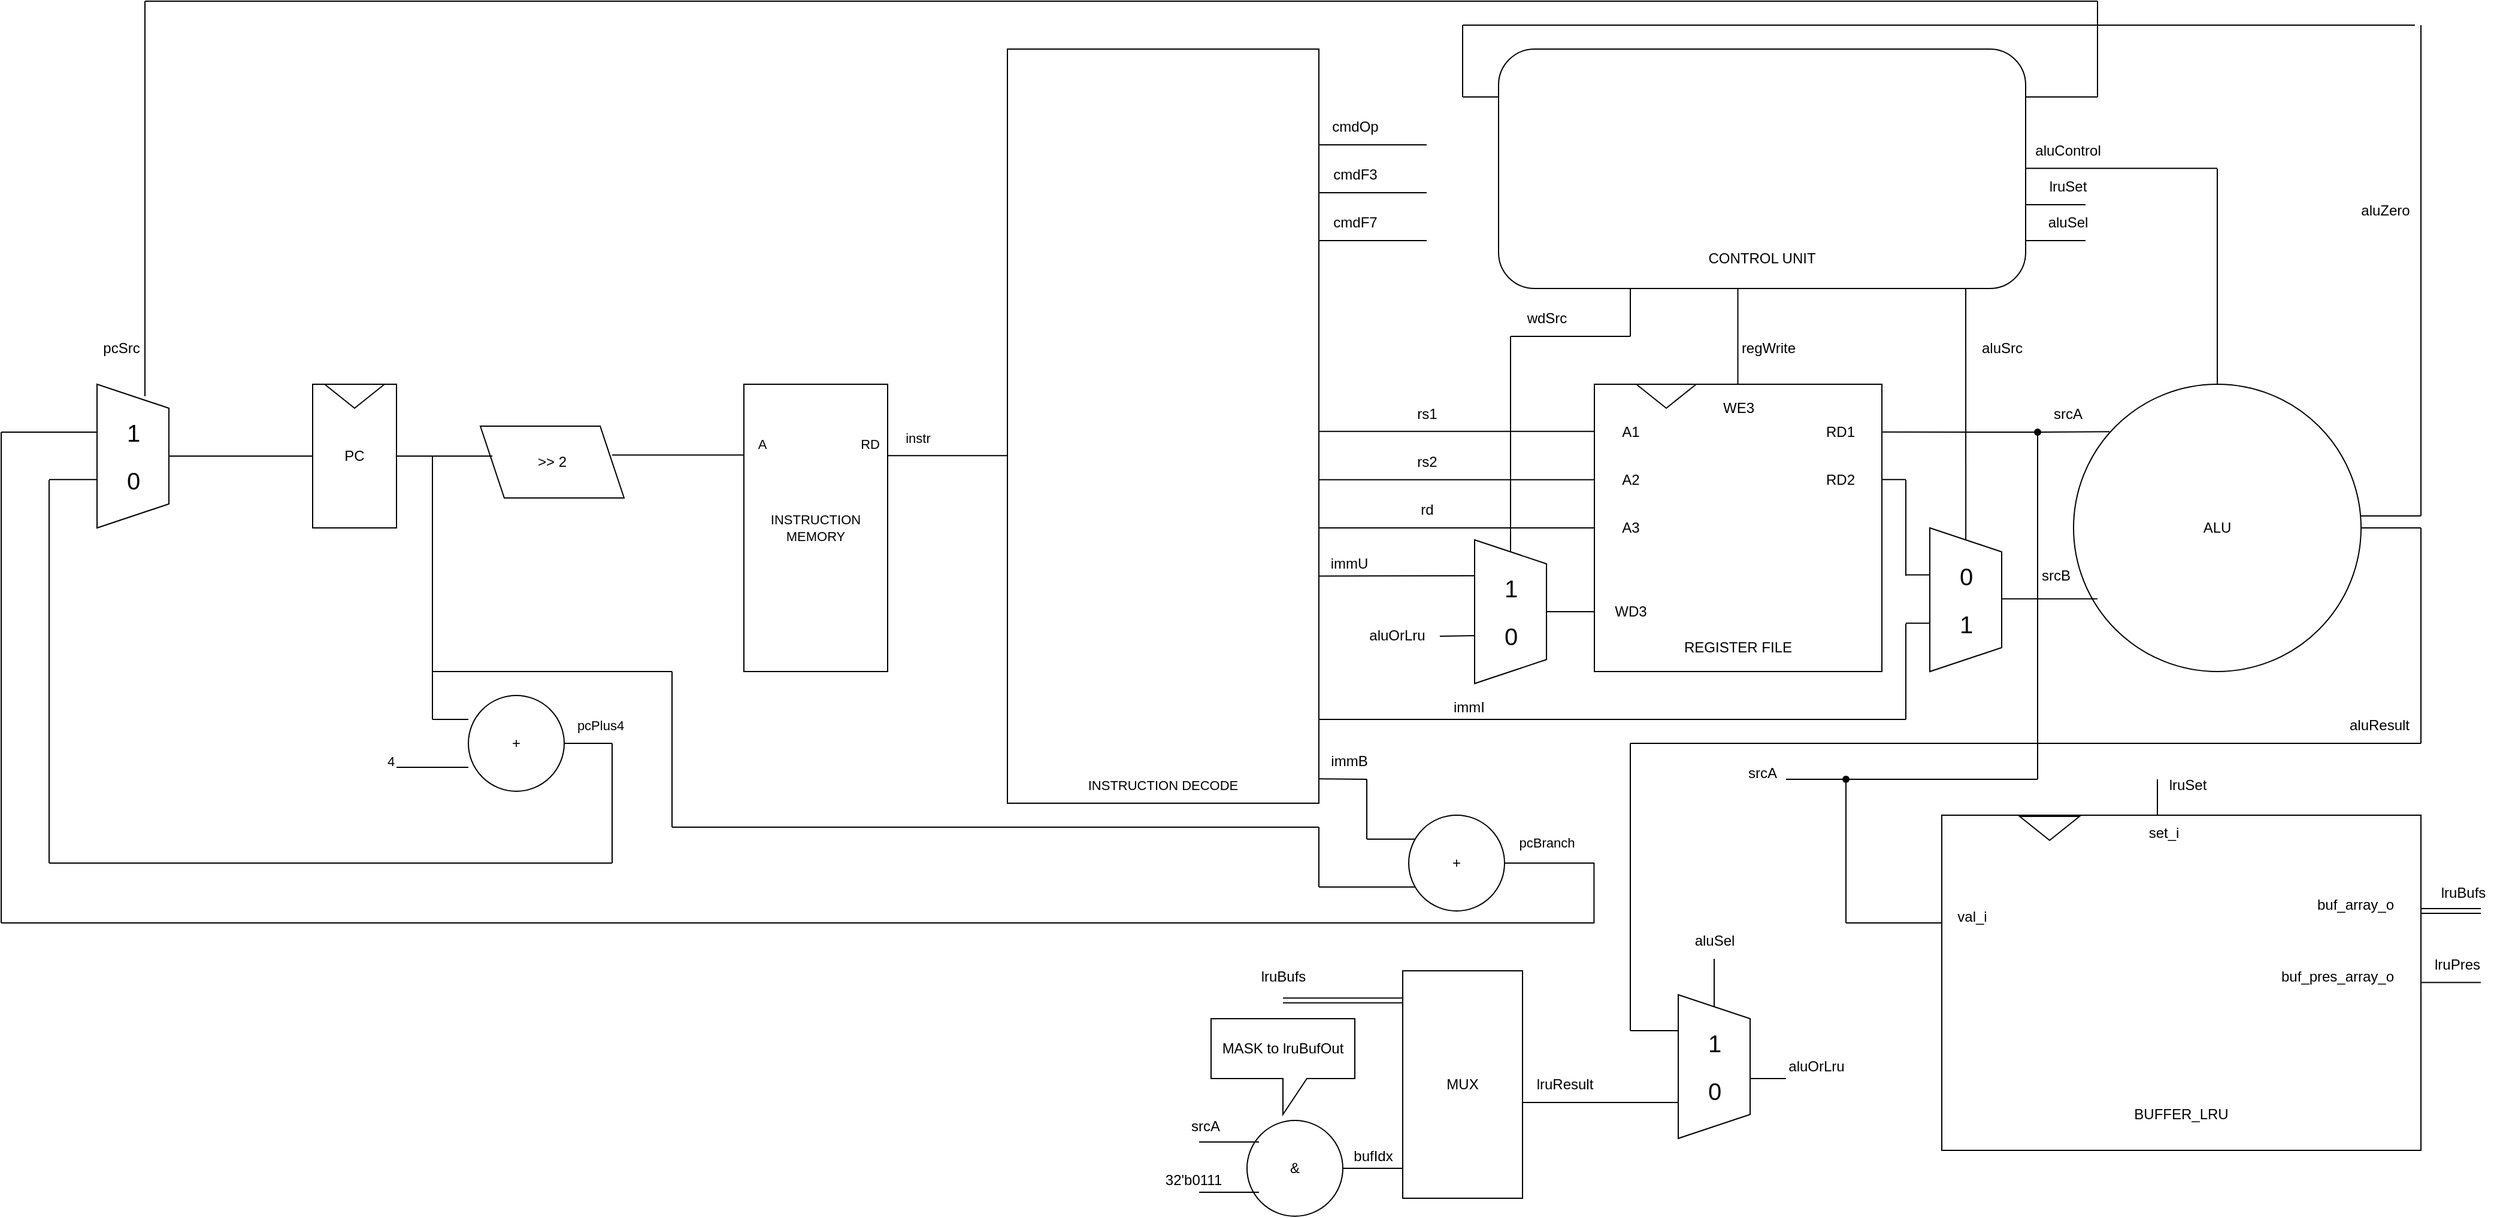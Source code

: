 <mxfile version="21.2.9" type="device">
  <diagram name="Page-1" id="wmM0MHeouTX-nWKgQQLS">
    <mxGraphModel dx="1341" dy="1852" grid="1" gridSize="10" guides="1" tooltips="1" connect="1" arrows="1" fold="1" page="1" pageScale="1" pageWidth="850" pageHeight="1100" math="0" shadow="0">
      <root>
        <mxCell id="0" />
        <mxCell id="1" parent="0" />
        <mxCell id="tAqHpgGF29QeRpSOcUTc-36" value="INSTRUCTION DECODE" style="rounded=0;whiteSpace=wrap;html=1;fontFamily=Helvetica;fontSize=11;fontColor=default;spacingBottom=-600;" parent="1" vertex="1">
          <mxGeometry x="880" y="-40" width="260" height="630" as="geometry" />
        </mxCell>
        <mxCell id="tAqHpgGF29QeRpSOcUTc-1" value="" style="shape=trapezoid;perimeter=trapezoidPerimeter;whiteSpace=wrap;html=1;fixedSize=1;rotation=90;" parent="1" vertex="1">
          <mxGeometry x="90" y="270" width="120" height="60" as="geometry" />
        </mxCell>
        <mxCell id="tAqHpgGF29QeRpSOcUTc-2" value="&lt;font style=&quot;font-size: 20px;&quot;&gt;0&lt;/font&gt;" style="text;html=1;align=center;verticalAlign=middle;resizable=0;points=[];autosize=1;strokeColor=none;fillColor=none;" parent="1" vertex="1">
          <mxGeometry x="135" y="300" width="30" height="40" as="geometry" />
        </mxCell>
        <mxCell id="tAqHpgGF29QeRpSOcUTc-3" value="&lt;font style=&quot;font-size: 20px;&quot;&gt;1&lt;/font&gt;" style="text;html=1;align=center;verticalAlign=middle;resizable=0;points=[];autosize=1;strokeColor=none;fillColor=none;" parent="1" vertex="1">
          <mxGeometry x="135" y="260" width="30" height="40" as="geometry" />
        </mxCell>
        <mxCell id="tAqHpgGF29QeRpSOcUTc-4" value="PC" style="rounded=0;whiteSpace=wrap;html=1;" parent="1" vertex="1">
          <mxGeometry x="300" y="240" width="70" height="120" as="geometry" />
        </mxCell>
        <mxCell id="tAqHpgGF29QeRpSOcUTc-5" value="" style="triangle;whiteSpace=wrap;html=1;rotation=90;" parent="1" vertex="1">
          <mxGeometry x="325" y="225" width="20" height="50" as="geometry" />
        </mxCell>
        <mxCell id="tAqHpgGF29QeRpSOcUTc-6" value="&amp;gt;&amp;gt; 2" style="shape=parallelogram;perimeter=parallelogramPerimeter;whiteSpace=wrap;html=1;fixedSize=1;direction=west;flipV=1;" parent="1" vertex="1">
          <mxGeometry x="440" y="275" width="120" height="60" as="geometry" />
        </mxCell>
        <mxCell id="tAqHpgGF29QeRpSOcUTc-8" value="+" style="ellipse;whiteSpace=wrap;html=1;aspect=fixed;" parent="1" vertex="1">
          <mxGeometry x="430" y="500" width="80" height="80" as="geometry" />
        </mxCell>
        <mxCell id="tAqHpgGF29QeRpSOcUTc-9" value="" style="endArrow=none;html=1;rounded=0;movable=1;resizable=1;rotatable=1;deletable=1;editable=1;locked=0;connectable=1;" parent="1" edge="1">
          <mxGeometry width="50" height="50" relative="1" as="geometry">
            <mxPoint x="180" y="300" as="sourcePoint" />
            <mxPoint x="300" y="300" as="targetPoint" />
          </mxGeometry>
        </mxCell>
        <mxCell id="tAqHpgGF29QeRpSOcUTc-10" value="" style="endArrow=none;html=1;rounded=0;movable=1;resizable=1;rotatable=1;deletable=1;editable=1;locked=0;connectable=1;" parent="1" edge="1">
          <mxGeometry width="50" height="50" relative="1" as="geometry">
            <mxPoint x="370" y="300" as="sourcePoint" />
            <mxPoint x="450" y="300" as="targetPoint" />
          </mxGeometry>
        </mxCell>
        <mxCell id="tAqHpgGF29QeRpSOcUTc-11" value="" style="endArrow=none;html=1;rounded=0;labelBackgroundColor=default;strokeColor=default;fontFamily=Helvetica;fontSize=11;fontColor=default;shape=connector;" parent="1" edge="1">
          <mxGeometry width="50" height="50" relative="1" as="geometry">
            <mxPoint x="370" y="560" as="sourcePoint" />
            <mxPoint x="430" y="560" as="targetPoint" />
          </mxGeometry>
        </mxCell>
        <mxCell id="tAqHpgGF29QeRpSOcUTc-12" value="4" style="text;html=1;align=center;verticalAlign=middle;resizable=0;points=[];autosize=1;strokeColor=none;fillColor=none;fontSize=11;fontFamily=Helvetica;fontColor=default;" parent="1" vertex="1">
          <mxGeometry x="350" y="540" width="30" height="30" as="geometry" />
        </mxCell>
        <mxCell id="tAqHpgGF29QeRpSOcUTc-13" value="" style="endArrow=none;html=1;rounded=0;labelBackgroundColor=default;strokeColor=default;fontFamily=Helvetica;fontSize=11;fontColor=default;shape=connector;" parent="1" edge="1">
          <mxGeometry width="50" height="50" relative="1" as="geometry">
            <mxPoint x="400" y="520" as="sourcePoint" />
            <mxPoint x="400" y="300" as="targetPoint" />
          </mxGeometry>
        </mxCell>
        <mxCell id="tAqHpgGF29QeRpSOcUTc-14" value="" style="endArrow=none;html=1;rounded=0;labelBackgroundColor=default;strokeColor=default;fontFamily=Helvetica;fontSize=11;fontColor=default;shape=connector;" parent="1" edge="1">
          <mxGeometry width="50" height="50" relative="1" as="geometry">
            <mxPoint x="400" y="520" as="sourcePoint" />
            <mxPoint x="430" y="520" as="targetPoint" />
          </mxGeometry>
        </mxCell>
        <mxCell id="tAqHpgGF29QeRpSOcUTc-15" value="" style="endArrow=none;html=1;rounded=0;labelBackgroundColor=default;strokeColor=default;fontFamily=Helvetica;fontSize=11;fontColor=default;shape=connector;" parent="1" edge="1">
          <mxGeometry width="50" height="50" relative="1" as="geometry">
            <mxPoint x="510" y="540" as="sourcePoint" />
            <mxPoint x="550" y="540" as="targetPoint" />
          </mxGeometry>
        </mxCell>
        <mxCell id="tAqHpgGF29QeRpSOcUTc-16" value="" style="endArrow=none;html=1;rounded=0;labelBackgroundColor=default;strokeColor=default;fontFamily=Helvetica;fontSize=11;fontColor=default;shape=connector;" parent="1" edge="1">
          <mxGeometry width="50" height="50" relative="1" as="geometry">
            <mxPoint x="80" y="319.66" as="sourcePoint" />
            <mxPoint x="120" y="319.66" as="targetPoint" />
          </mxGeometry>
        </mxCell>
        <mxCell id="tAqHpgGF29QeRpSOcUTc-17" value="" style="endArrow=none;html=1;rounded=0;labelBackgroundColor=default;strokeColor=default;fontFamily=Helvetica;fontSize=11;fontColor=default;shape=connector;" parent="1" edge="1">
          <mxGeometry width="50" height="50" relative="1" as="geometry">
            <mxPoint x="80" y="640" as="sourcePoint" />
            <mxPoint x="80" y="320" as="targetPoint" />
          </mxGeometry>
        </mxCell>
        <mxCell id="tAqHpgGF29QeRpSOcUTc-18" value="" style="endArrow=none;html=1;rounded=0;labelBackgroundColor=default;strokeColor=default;fontFamily=Helvetica;fontSize=11;fontColor=default;shape=connector;" parent="1" edge="1">
          <mxGeometry width="50" height="50" relative="1" as="geometry">
            <mxPoint x="550" y="640" as="sourcePoint" />
            <mxPoint x="550" y="540" as="targetPoint" />
          </mxGeometry>
        </mxCell>
        <mxCell id="tAqHpgGF29QeRpSOcUTc-19" value="" style="endArrow=none;html=1;rounded=0;labelBackgroundColor=default;strokeColor=default;fontFamily=Helvetica;fontSize=11;fontColor=default;shape=connector;" parent="1" edge="1">
          <mxGeometry width="50" height="50" relative="1" as="geometry">
            <mxPoint x="80" y="640" as="sourcePoint" />
            <mxPoint x="550" y="640" as="targetPoint" />
          </mxGeometry>
        </mxCell>
        <mxCell id="tAqHpgGF29QeRpSOcUTc-20" value="" style="endArrow=none;html=1;rounded=0;labelBackgroundColor=default;strokeColor=default;fontFamily=Helvetica;fontSize=11;fontColor=default;shape=connector;" parent="1" edge="1">
          <mxGeometry width="50" height="50" relative="1" as="geometry">
            <mxPoint x="400" y="480" as="sourcePoint" />
            <mxPoint x="600" y="480" as="targetPoint" />
          </mxGeometry>
        </mxCell>
        <mxCell id="tAqHpgGF29QeRpSOcUTc-21" value="" style="endArrow=none;html=1;rounded=0;labelBackgroundColor=default;strokeColor=default;fontFamily=Helvetica;fontSize=11;fontColor=default;shape=connector;" parent="1" edge="1">
          <mxGeometry width="50" height="50" relative="1" as="geometry">
            <mxPoint x="600" y="610" as="sourcePoint" />
            <mxPoint x="600" y="480" as="targetPoint" />
          </mxGeometry>
        </mxCell>
        <mxCell id="tAqHpgGF29QeRpSOcUTc-22" value="" style="endArrow=none;html=1;rounded=0;labelBackgroundColor=default;strokeColor=default;fontFamily=Helvetica;fontSize=11;fontColor=default;shape=connector;" parent="1" edge="1">
          <mxGeometry width="50" height="50" relative="1" as="geometry">
            <mxPoint x="600" y="610" as="sourcePoint" />
            <mxPoint x="1140" y="610" as="targetPoint" />
          </mxGeometry>
        </mxCell>
        <mxCell id="tAqHpgGF29QeRpSOcUTc-24" value="+" style="ellipse;whiteSpace=wrap;html=1;aspect=fixed;" parent="1" vertex="1">
          <mxGeometry x="1215" y="600" width="80" height="80" as="geometry" />
        </mxCell>
        <mxCell id="tAqHpgGF29QeRpSOcUTc-25" value="pcPlus4" style="text;html=1;align=center;verticalAlign=middle;resizable=0;points=[];autosize=1;strokeColor=none;fillColor=none;fontSize=11;fontFamily=Helvetica;fontColor=default;" parent="1" vertex="1">
          <mxGeometry x="510" y="510" width="60" height="30" as="geometry" />
        </mxCell>
        <mxCell id="tAqHpgGF29QeRpSOcUTc-26" value="" style="endArrow=none;html=1;rounded=0;labelBackgroundColor=default;strokeColor=default;fontFamily=Helvetica;fontSize=11;fontColor=default;shape=connector;" parent="1" edge="1">
          <mxGeometry width="50" height="50" relative="1" as="geometry">
            <mxPoint x="1295" y="640" as="sourcePoint" />
            <mxPoint x="1370" y="640" as="targetPoint" />
          </mxGeometry>
        </mxCell>
        <mxCell id="tAqHpgGF29QeRpSOcUTc-27" value="" style="endArrow=none;html=1;rounded=0;labelBackgroundColor=default;strokeColor=default;fontFamily=Helvetica;fontSize=11;fontColor=default;shape=connector;" parent="1" edge="1">
          <mxGeometry width="50" height="50" relative="1" as="geometry">
            <mxPoint x="40" y="690" as="sourcePoint" />
            <mxPoint x="1370" y="690" as="targetPoint" />
          </mxGeometry>
        </mxCell>
        <mxCell id="tAqHpgGF29QeRpSOcUTc-28" value="" style="endArrow=none;html=1;rounded=0;labelBackgroundColor=default;strokeColor=default;fontFamily=Helvetica;fontSize=11;fontColor=default;shape=connector;" parent="1" edge="1">
          <mxGeometry width="50" height="50" relative="1" as="geometry">
            <mxPoint x="1369.69" y="690" as="sourcePoint" />
            <mxPoint x="1369.69" y="640" as="targetPoint" />
            <Array as="points">
              <mxPoint x="1369.69" y="670" />
            </Array>
          </mxGeometry>
        </mxCell>
        <mxCell id="tAqHpgGF29QeRpSOcUTc-29" value="" style="endArrow=none;html=1;rounded=0;labelBackgroundColor=default;strokeColor=default;fontFamily=Helvetica;fontSize=11;fontColor=default;shape=connector;" parent="1" edge="1">
          <mxGeometry width="50" height="50" relative="1" as="geometry">
            <mxPoint x="40" y="690" as="sourcePoint" />
            <mxPoint x="40" y="280" as="targetPoint" />
          </mxGeometry>
        </mxCell>
        <mxCell id="tAqHpgGF29QeRpSOcUTc-30" value="" style="endArrow=none;html=1;rounded=0;labelBackgroundColor=default;strokeColor=default;fontFamily=Helvetica;fontSize=11;fontColor=default;shape=connector;" parent="1" edge="1">
          <mxGeometry width="50" height="50" relative="1" as="geometry">
            <mxPoint x="40" y="280" as="sourcePoint" />
            <mxPoint x="120" y="280" as="targetPoint" />
          </mxGeometry>
        </mxCell>
        <mxCell id="tAqHpgGF29QeRpSOcUTc-31" value="pcBranch" style="text;html=1;align=center;verticalAlign=middle;resizable=0;points=[];autosize=1;strokeColor=none;fillColor=none;fontSize=11;fontFamily=Helvetica;fontColor=default;" parent="1" vertex="1">
          <mxGeometry x="1295" y="608" width="70" height="30" as="geometry" />
        </mxCell>
        <mxCell id="tAqHpgGF29QeRpSOcUTc-32" value="INSTRUCTION MEMORY" style="rounded=0;whiteSpace=wrap;html=1;fontFamily=Helvetica;fontSize=11;fontColor=default;" parent="1" vertex="1">
          <mxGeometry x="660" y="240" width="120" height="240" as="geometry" />
        </mxCell>
        <mxCell id="tAqHpgGF29QeRpSOcUTc-33" value="A" style="text;html=1;align=center;verticalAlign=middle;resizable=0;points=[];autosize=1;strokeColor=none;fillColor=none;fontSize=11;fontFamily=Helvetica;fontColor=default;" parent="1" vertex="1">
          <mxGeometry x="660" y="275" width="30" height="30" as="geometry" />
        </mxCell>
        <mxCell id="tAqHpgGF29QeRpSOcUTc-34" value="RD" style="text;html=1;align=center;verticalAlign=middle;resizable=0;points=[];autosize=1;strokeColor=none;fillColor=none;fontSize=11;fontFamily=Helvetica;fontColor=default;" parent="1" vertex="1">
          <mxGeometry x="745" y="275" width="40" height="30" as="geometry" />
        </mxCell>
        <mxCell id="tAqHpgGF29QeRpSOcUTc-35" value="" style="endArrow=none;html=1;rounded=0;labelBackgroundColor=default;strokeColor=default;fontFamily=Helvetica;fontSize=11;fontColor=default;shape=connector;" parent="1" edge="1">
          <mxGeometry width="50" height="50" relative="1" as="geometry">
            <mxPoint x="550" y="299.17" as="sourcePoint" />
            <mxPoint x="660" y="299.17" as="targetPoint" />
          </mxGeometry>
        </mxCell>
        <mxCell id="tAqHpgGF29QeRpSOcUTc-38" value="" style="endArrow=none;html=1;rounded=0;labelBackgroundColor=default;strokeColor=default;fontFamily=Helvetica;fontSize=11;fontColor=default;shape=connector;" parent="1" edge="1">
          <mxGeometry width="50" height="50" relative="1" as="geometry">
            <mxPoint x="780" y="299.68" as="sourcePoint" />
            <mxPoint x="880" y="299.68" as="targetPoint" />
          </mxGeometry>
        </mxCell>
        <mxCell id="tAqHpgGF29QeRpSOcUTc-39" value="instr" style="text;html=1;align=center;verticalAlign=middle;resizable=0;points=[];autosize=1;strokeColor=none;fillColor=none;fontSize=11;fontFamily=Helvetica;fontColor=default;" parent="1" vertex="1">
          <mxGeometry x="785" y="270" width="40" height="30" as="geometry" />
        </mxCell>
        <mxCell id="tAqHpgGF29QeRpSOcUTc-42" value="" style="endArrow=none;html=1;rounded=0;labelBackgroundColor=default;strokeColor=default;fontFamily=Helvetica;fontSize=11;fontColor=default;shape=connector;" parent="1" edge="1">
          <mxGeometry width="50" height="50" relative="1" as="geometry">
            <mxPoint x="1140" y="569.58" as="sourcePoint" />
            <mxPoint x="1180" y="570" as="targetPoint" />
          </mxGeometry>
        </mxCell>
        <mxCell id="SXYv1v4Vk7ZWwAZWmI2W-1" value="immB" style="text;html=1;align=center;verticalAlign=middle;resizable=0;points=[];autosize=1;strokeColor=none;fillColor=none;" vertex="1" parent="1">
          <mxGeometry x="1140" y="540" width="50" height="30" as="geometry" />
        </mxCell>
        <mxCell id="SXYv1v4Vk7ZWwAZWmI2W-2" value="" style="endArrow=none;html=1;rounded=0;" edge="1" parent="1" target="tAqHpgGF29QeRpSOcUTc-36">
          <mxGeometry width="50" height="50" relative="1" as="geometry">
            <mxPoint x="880" y="300" as="sourcePoint" />
            <mxPoint x="930" y="250" as="targetPoint" />
          </mxGeometry>
        </mxCell>
        <mxCell id="SXYv1v4Vk7ZWwAZWmI2W-4" value="REGISTER FILE" style="whiteSpace=wrap;html=1;aspect=fixed;spacingBottom=-200;" vertex="1" parent="1">
          <mxGeometry x="1370" y="240" width="240" height="240" as="geometry" />
        </mxCell>
        <mxCell id="SXYv1v4Vk7ZWwAZWmI2W-5" value="" style="shape=trapezoid;perimeter=trapezoidPerimeter;whiteSpace=wrap;html=1;fixedSize=1;rotation=90;" vertex="1" parent="1">
          <mxGeometry x="1240" y="400" width="120" height="60" as="geometry" />
        </mxCell>
        <mxCell id="SXYv1v4Vk7ZWwAZWmI2W-6" value="&lt;font style=&quot;font-size: 20px;&quot;&gt;0&lt;/font&gt;" style="text;html=1;align=center;verticalAlign=middle;resizable=0;points=[];autosize=1;strokeColor=none;fillColor=none;" vertex="1" parent="1">
          <mxGeometry x="1285" y="430" width="30" height="40" as="geometry" />
        </mxCell>
        <mxCell id="SXYv1v4Vk7ZWwAZWmI2W-7" value="&lt;font style=&quot;font-size: 20px;&quot;&gt;1&lt;/font&gt;" style="text;html=1;align=center;verticalAlign=middle;resizable=0;points=[];autosize=1;strokeColor=none;fillColor=none;" vertex="1" parent="1">
          <mxGeometry x="1285" y="390" width="30" height="40" as="geometry" />
        </mxCell>
        <mxCell id="SXYv1v4Vk7ZWwAZWmI2W-8" value="WD3" style="text;html=1;align=center;verticalAlign=middle;resizable=0;points=[];autosize=1;strokeColor=none;fillColor=none;" vertex="1" parent="1">
          <mxGeometry x="1375" y="415" width="50" height="30" as="geometry" />
        </mxCell>
        <mxCell id="SXYv1v4Vk7ZWwAZWmI2W-9" value="A1" style="text;html=1;align=center;verticalAlign=middle;resizable=0;points=[];autosize=1;strokeColor=none;fillColor=none;" vertex="1" parent="1">
          <mxGeometry x="1380" y="265" width="40" height="30" as="geometry" />
        </mxCell>
        <mxCell id="SXYv1v4Vk7ZWwAZWmI2W-10" value="A2" style="text;html=1;align=center;verticalAlign=middle;resizable=0;points=[];autosize=1;strokeColor=none;fillColor=none;" vertex="1" parent="1">
          <mxGeometry x="1380" y="305" width="40" height="30" as="geometry" />
        </mxCell>
        <mxCell id="SXYv1v4Vk7ZWwAZWmI2W-11" value="A3" style="text;html=1;align=center;verticalAlign=middle;resizable=0;points=[];autosize=1;strokeColor=none;fillColor=none;" vertex="1" parent="1">
          <mxGeometry x="1380" y="345" width="40" height="30" as="geometry" />
        </mxCell>
        <mxCell id="SXYv1v4Vk7ZWwAZWmI2W-12" value="" style="triangle;whiteSpace=wrap;html=1;rotation=90;" vertex="1" parent="1">
          <mxGeometry x="1420" y="225" width="20" height="50" as="geometry" />
        </mxCell>
        <mxCell id="SXYv1v4Vk7ZWwAZWmI2W-13" value="RD1" style="text;html=1;align=center;verticalAlign=middle;resizable=0;points=[];autosize=1;strokeColor=none;fillColor=none;" vertex="1" parent="1">
          <mxGeometry x="1550" y="265" width="50" height="30" as="geometry" />
        </mxCell>
        <mxCell id="SXYv1v4Vk7ZWwAZWmI2W-14" value="RD2" style="text;html=1;align=center;verticalAlign=middle;resizable=0;points=[];autosize=1;strokeColor=none;fillColor=none;" vertex="1" parent="1">
          <mxGeometry x="1550" y="305" width="50" height="30" as="geometry" />
        </mxCell>
        <mxCell id="SXYv1v4Vk7ZWwAZWmI2W-15" value="WE3" style="text;html=1;align=center;verticalAlign=middle;resizable=0;points=[];autosize=1;strokeColor=none;fillColor=none;" vertex="1" parent="1">
          <mxGeometry x="1465" y="245" width="50" height="30" as="geometry" />
        </mxCell>
        <mxCell id="SXYv1v4Vk7ZWwAZWmI2W-16" value="" style="endArrow=none;html=1;rounded=0;" edge="1" parent="1">
          <mxGeometry width="50" height="50" relative="1" as="geometry">
            <mxPoint x="1330" y="430" as="sourcePoint" />
            <mxPoint x="1370" y="430" as="targetPoint" />
          </mxGeometry>
        </mxCell>
        <mxCell id="SXYv1v4Vk7ZWwAZWmI2W-17" value="ALU" style="ellipse;whiteSpace=wrap;html=1;aspect=fixed;" vertex="1" parent="1">
          <mxGeometry x="1770" y="240" width="240" height="240" as="geometry" />
        </mxCell>
        <mxCell id="SXYv1v4Vk7ZWwAZWmI2W-18" value="" style="shape=trapezoid;perimeter=trapezoidPerimeter;whiteSpace=wrap;html=1;fixedSize=1;rotation=90;" vertex="1" parent="1">
          <mxGeometry x="1620" y="390" width="120" height="60" as="geometry" />
        </mxCell>
        <mxCell id="SXYv1v4Vk7ZWwAZWmI2W-19" value="&lt;font style=&quot;font-size: 20px;&quot;&gt;1&lt;/font&gt;" style="text;html=1;align=center;verticalAlign=middle;resizable=0;points=[];autosize=1;strokeColor=none;fillColor=none;" vertex="1" parent="1">
          <mxGeometry x="1665" y="420" width="30" height="40" as="geometry" />
        </mxCell>
        <mxCell id="SXYv1v4Vk7ZWwAZWmI2W-20" value="&lt;font style=&quot;font-size: 20px;&quot;&gt;0&lt;/font&gt;" style="text;html=1;align=center;verticalAlign=middle;resizable=0;points=[];autosize=1;strokeColor=none;fillColor=none;" vertex="1" parent="1">
          <mxGeometry x="1665" y="380" width="30" height="40" as="geometry" />
        </mxCell>
        <mxCell id="SXYv1v4Vk7ZWwAZWmI2W-21" value="CONTROL UNIT" style="rounded=1;whiteSpace=wrap;html=1;spacingBottom=-150;" vertex="1" parent="1">
          <mxGeometry x="1290" y="-40" width="440" height="200" as="geometry" />
        </mxCell>
        <mxCell id="SXYv1v4Vk7ZWwAZWmI2W-22" value="" style="endArrow=none;html=1;rounded=0;" edge="1" parent="1">
          <mxGeometry width="50" height="50" relative="1" as="geometry">
            <mxPoint x="1730" as="sourcePoint" />
            <mxPoint x="1790" as="targetPoint" />
          </mxGeometry>
        </mxCell>
        <mxCell id="SXYv1v4Vk7ZWwAZWmI2W-23" value="" style="endArrow=none;html=1;rounded=0;" edge="1" parent="1">
          <mxGeometry width="50" height="50" relative="1" as="geometry">
            <mxPoint x="1790" as="sourcePoint" />
            <mxPoint x="1790" y="-80" as="targetPoint" />
          </mxGeometry>
        </mxCell>
        <mxCell id="SXYv1v4Vk7ZWwAZWmI2W-24" value="" style="endArrow=none;html=1;rounded=0;" edge="1" parent="1">
          <mxGeometry width="50" height="50" relative="1" as="geometry">
            <mxPoint x="160" y="-80" as="sourcePoint" />
            <mxPoint x="1790" y="-80" as="targetPoint" />
          </mxGeometry>
        </mxCell>
        <mxCell id="SXYv1v4Vk7ZWwAZWmI2W-25" value="" style="endArrow=none;html=1;rounded=0;" edge="1" parent="1">
          <mxGeometry width="50" height="50" relative="1" as="geometry">
            <mxPoint x="160" y="250" as="sourcePoint" />
            <mxPoint x="160" y="-80" as="targetPoint" />
          </mxGeometry>
        </mxCell>
        <mxCell id="SXYv1v4Vk7ZWwAZWmI2W-26" value="pcSrc" style="text;html=1;align=center;verticalAlign=middle;resizable=0;points=[];autosize=1;strokeColor=none;fillColor=none;" vertex="1" parent="1">
          <mxGeometry x="115" y="195" width="50" height="30" as="geometry" />
        </mxCell>
        <mxCell id="SXYv1v4Vk7ZWwAZWmI2W-27" value="" style="endArrow=none;html=1;rounded=0;" edge="1" parent="1">
          <mxGeometry width="50" height="50" relative="1" as="geometry">
            <mxPoint x="1630" y="399.29" as="sourcePoint" />
            <mxPoint x="1650" y="399.29" as="targetPoint" />
          </mxGeometry>
        </mxCell>
        <mxCell id="SXYv1v4Vk7ZWwAZWmI2W-28" value="" style="endArrow=none;html=1;rounded=0;" edge="1" parent="1">
          <mxGeometry width="50" height="50" relative="1" as="geometry">
            <mxPoint x="1630" y="400" as="sourcePoint" />
            <mxPoint x="1630" y="320" as="targetPoint" />
          </mxGeometry>
        </mxCell>
        <mxCell id="SXYv1v4Vk7ZWwAZWmI2W-29" value="" style="endArrow=none;html=1;rounded=0;" edge="1" parent="1">
          <mxGeometry width="50" height="50" relative="1" as="geometry">
            <mxPoint x="1610" y="319.63" as="sourcePoint" />
            <mxPoint x="1630" y="319.63" as="targetPoint" />
          </mxGeometry>
        </mxCell>
        <mxCell id="SXYv1v4Vk7ZWwAZWmI2W-30" value="" style="endArrow=none;html=1;rounded=0;" edge="1" parent="1" source="SXYv1v4Vk7ZWwAZWmI2W-112">
          <mxGeometry width="50" height="50" relative="1" as="geometry">
            <mxPoint x="1610" y="279.89" as="sourcePoint" />
            <mxPoint x="1800" y="279.63" as="targetPoint" />
          </mxGeometry>
        </mxCell>
        <mxCell id="SXYv1v4Vk7ZWwAZWmI2W-31" value="" style="endArrow=none;html=1;rounded=0;" edge="1" parent="1">
          <mxGeometry width="50" height="50" relative="1" as="geometry">
            <mxPoint x="1710" y="419.29" as="sourcePoint" />
            <mxPoint x="1790" y="419.29" as="targetPoint" />
          </mxGeometry>
        </mxCell>
        <mxCell id="SXYv1v4Vk7ZWwAZWmI2W-32" value="" style="endArrow=none;html=1;rounded=0;" edge="1" parent="1">
          <mxGeometry width="50" height="50" relative="1" as="geometry">
            <mxPoint x="1630" y="439.64" as="sourcePoint" />
            <mxPoint x="1650" y="439.64" as="targetPoint" />
          </mxGeometry>
        </mxCell>
        <mxCell id="SXYv1v4Vk7ZWwAZWmI2W-33" value="" style="endArrow=none;html=1;rounded=0;" edge="1" parent="1">
          <mxGeometry width="50" height="50" relative="1" as="geometry">
            <mxPoint x="1630" y="520" as="sourcePoint" />
            <mxPoint x="1630" y="440" as="targetPoint" />
          </mxGeometry>
        </mxCell>
        <mxCell id="SXYv1v4Vk7ZWwAZWmI2W-34" value="" style="endArrow=none;html=1;rounded=0;" edge="1" parent="1">
          <mxGeometry width="50" height="50" relative="1" as="geometry">
            <mxPoint x="1140" y="520" as="sourcePoint" />
            <mxPoint x="1630" y="520" as="targetPoint" />
          </mxGeometry>
        </mxCell>
        <mxCell id="SXYv1v4Vk7ZWwAZWmI2W-35" value="immI" style="text;html=1;align=center;verticalAlign=middle;resizable=0;points=[];autosize=1;strokeColor=none;fillColor=none;" vertex="1" parent="1">
          <mxGeometry x="1240" y="495" width="50" height="30" as="geometry" />
        </mxCell>
        <mxCell id="SXYv1v4Vk7ZWwAZWmI2W-36" value="" style="endArrow=none;html=1;rounded=0;" edge="1" parent="1">
          <mxGeometry width="50" height="50" relative="1" as="geometry">
            <mxPoint x="2010" y="360" as="sourcePoint" />
            <mxPoint x="2060" y="360" as="targetPoint" />
          </mxGeometry>
        </mxCell>
        <mxCell id="SXYv1v4Vk7ZWwAZWmI2W-37" value="" style="endArrow=none;html=1;rounded=0;" edge="1" parent="1">
          <mxGeometry width="50" height="50" relative="1" as="geometry">
            <mxPoint x="2060" y="540" as="sourcePoint" />
            <mxPoint x="2060" y="360" as="targetPoint" />
          </mxGeometry>
        </mxCell>
        <mxCell id="SXYv1v4Vk7ZWwAZWmI2W-38" value="" style="endArrow=none;html=1;rounded=0;" edge="1" parent="1">
          <mxGeometry width="50" height="50" relative="1" as="geometry">
            <mxPoint x="1400" y="540" as="sourcePoint" />
            <mxPoint x="2060" y="540" as="targetPoint" />
          </mxGeometry>
        </mxCell>
        <mxCell id="SXYv1v4Vk7ZWwAZWmI2W-40" value="" style="endArrow=none;html=1;rounded=0;exitX=0.462;exitY=-0.016;exitDx=0;exitDy=0;exitPerimeter=0;" edge="1" parent="1">
          <mxGeometry width="50" height="50" relative="1" as="geometry">
            <mxPoint x="1240.96" y="450.44" as="sourcePoint" />
            <mxPoint x="1270" y="450" as="targetPoint" />
          </mxGeometry>
        </mxCell>
        <mxCell id="SXYv1v4Vk7ZWwAZWmI2W-41" value="&lt;div&gt;aluResult&lt;/div&gt;" style="text;html=1;align=center;verticalAlign=middle;resizable=0;points=[];autosize=1;strokeColor=none;fillColor=none;" vertex="1" parent="1">
          <mxGeometry x="1990" y="510" width="70" height="30" as="geometry" />
        </mxCell>
        <mxCell id="SXYv1v4Vk7ZWwAZWmI2W-42" value="" style="endArrow=none;html=1;rounded=0;" edge="1" parent="1">
          <mxGeometry width="50" height="50" relative="1" as="geometry">
            <mxPoint x="1140" y="400.26" as="sourcePoint" />
            <mxPoint x="1270" y="400" as="targetPoint" />
          </mxGeometry>
        </mxCell>
        <mxCell id="SXYv1v4Vk7ZWwAZWmI2W-43" value="immU" style="text;html=1;align=center;verticalAlign=middle;resizable=0;points=[];autosize=1;strokeColor=none;fillColor=none;" vertex="1" parent="1">
          <mxGeometry x="1140" y="375" width="50" height="30" as="geometry" />
        </mxCell>
        <mxCell id="SXYv1v4Vk7ZWwAZWmI2W-45" value="" style="endArrow=none;html=1;rounded=0;" edge="1" parent="1">
          <mxGeometry width="50" height="50" relative="1" as="geometry">
            <mxPoint x="1489.75" y="240" as="sourcePoint" />
            <mxPoint x="1489.75" y="160" as="targetPoint" />
          </mxGeometry>
        </mxCell>
        <mxCell id="SXYv1v4Vk7ZWwAZWmI2W-46" value="regWrite" style="text;html=1;align=center;verticalAlign=middle;resizable=0;points=[];autosize=1;strokeColor=none;fillColor=none;" vertex="1" parent="1">
          <mxGeometry x="1480" y="195" width="70" height="30" as="geometry" />
        </mxCell>
        <mxCell id="SXYv1v4Vk7ZWwAZWmI2W-47" value="" style="endArrow=none;html=1;rounded=0;" edge="1" parent="1">
          <mxGeometry width="50" height="50" relative="1" as="geometry">
            <mxPoint x="1680.07" y="370" as="sourcePoint" />
            <mxPoint x="1680" y="160" as="targetPoint" />
          </mxGeometry>
        </mxCell>
        <mxCell id="SXYv1v4Vk7ZWwAZWmI2W-48" value="aluSrc" style="text;html=1;align=center;verticalAlign=middle;resizable=0;points=[];autosize=1;strokeColor=none;fillColor=none;" vertex="1" parent="1">
          <mxGeometry x="1680" y="195" width="60" height="30" as="geometry" />
        </mxCell>
        <mxCell id="SXYv1v4Vk7ZWwAZWmI2W-49" value="srcA" style="text;html=1;align=center;verticalAlign=middle;resizable=0;points=[];autosize=1;strokeColor=none;fillColor=none;" vertex="1" parent="1">
          <mxGeometry x="1740" y="250" width="50" height="30" as="geometry" />
        </mxCell>
        <mxCell id="SXYv1v4Vk7ZWwAZWmI2W-50" value="srcB" style="text;html=1;align=center;verticalAlign=middle;resizable=0;points=[];autosize=1;strokeColor=none;fillColor=none;" vertex="1" parent="1">
          <mxGeometry x="1730" y="385" width="50" height="30" as="geometry" />
        </mxCell>
        <mxCell id="SXYv1v4Vk7ZWwAZWmI2W-52" value="" style="endArrow=none;html=1;rounded=0;" edge="1" parent="1">
          <mxGeometry width="50" height="50" relative="1" as="geometry">
            <mxPoint x="2010" y="350" as="sourcePoint" />
            <mxPoint x="2060" y="350" as="targetPoint" />
          </mxGeometry>
        </mxCell>
        <mxCell id="SXYv1v4Vk7ZWwAZWmI2W-53" value="" style="endArrow=none;html=1;rounded=0;" edge="1" parent="1">
          <mxGeometry width="50" height="50" relative="1" as="geometry">
            <mxPoint x="2060" y="350" as="sourcePoint" />
            <mxPoint x="2060" y="-60" as="targetPoint" />
          </mxGeometry>
        </mxCell>
        <mxCell id="SXYv1v4Vk7ZWwAZWmI2W-54" value="" style="endArrow=none;html=1;rounded=0;" edge="1" parent="1">
          <mxGeometry width="50" height="50" relative="1" as="geometry">
            <mxPoint x="1260" y="-60" as="sourcePoint" />
            <mxPoint x="2055" y="-60" as="targetPoint" />
          </mxGeometry>
        </mxCell>
        <mxCell id="SXYv1v4Vk7ZWwAZWmI2W-55" value="aluZero" style="text;html=1;align=center;verticalAlign=middle;resizable=0;points=[];autosize=1;strokeColor=none;fillColor=none;" vertex="1" parent="1">
          <mxGeometry x="2000" y="80" width="60" height="30" as="geometry" />
        </mxCell>
        <mxCell id="SXYv1v4Vk7ZWwAZWmI2W-56" value="" style="endArrow=none;html=1;rounded=0;" edge="1" parent="1">
          <mxGeometry width="50" height="50" relative="1" as="geometry">
            <mxPoint x="1260" as="sourcePoint" />
            <mxPoint x="1290" as="targetPoint" />
          </mxGeometry>
        </mxCell>
        <mxCell id="SXYv1v4Vk7ZWwAZWmI2W-57" value="" style="endArrow=none;html=1;rounded=0;" edge="1" parent="1">
          <mxGeometry width="50" height="50" relative="1" as="geometry">
            <mxPoint x="1260" as="sourcePoint" />
            <mxPoint x="1260" y="-60" as="targetPoint" />
          </mxGeometry>
        </mxCell>
        <mxCell id="SXYv1v4Vk7ZWwAZWmI2W-59" value="" style="endArrow=none;html=1;rounded=0;" edge="1" parent="1">
          <mxGeometry width="50" height="50" relative="1" as="geometry">
            <mxPoint x="1140" y="279.39" as="sourcePoint" />
            <mxPoint x="1370" y="279.39" as="targetPoint" />
          </mxGeometry>
        </mxCell>
        <mxCell id="SXYv1v4Vk7ZWwAZWmI2W-60" value="" style="endArrow=none;html=1;rounded=0;" edge="1" parent="1">
          <mxGeometry width="50" height="50" relative="1" as="geometry">
            <mxPoint x="1140" y="319.7" as="sourcePoint" />
            <mxPoint x="1370" y="319.7" as="targetPoint" />
          </mxGeometry>
        </mxCell>
        <mxCell id="SXYv1v4Vk7ZWwAZWmI2W-61" value="" style="endArrow=none;html=1;rounded=0;" edge="1" parent="1">
          <mxGeometry width="50" height="50" relative="1" as="geometry">
            <mxPoint x="1140" y="360" as="sourcePoint" />
            <mxPoint x="1370" y="360" as="targetPoint" />
          </mxGeometry>
        </mxCell>
        <mxCell id="SXYv1v4Vk7ZWwAZWmI2W-62" value="rs1" style="text;html=1;align=center;verticalAlign=middle;resizable=0;points=[];autosize=1;strokeColor=none;fillColor=none;" vertex="1" parent="1">
          <mxGeometry x="1210" y="250" width="40" height="30" as="geometry" />
        </mxCell>
        <mxCell id="SXYv1v4Vk7ZWwAZWmI2W-63" value="rs2" style="text;html=1;align=center;verticalAlign=middle;resizable=0;points=[];autosize=1;strokeColor=none;fillColor=none;" vertex="1" parent="1">
          <mxGeometry x="1210" y="290" width="40" height="30" as="geometry" />
        </mxCell>
        <mxCell id="SXYv1v4Vk7ZWwAZWmI2W-64" value="rd" style="text;html=1;align=center;verticalAlign=middle;resizable=0;points=[];autosize=1;strokeColor=none;fillColor=none;" vertex="1" parent="1">
          <mxGeometry x="1215" y="330" width="30" height="30" as="geometry" />
        </mxCell>
        <mxCell id="SXYv1v4Vk7ZWwAZWmI2W-65" value="" style="endArrow=none;html=1;rounded=0;" edge="1" parent="1">
          <mxGeometry width="50" height="50" relative="1" as="geometry">
            <mxPoint x="1890" y="240" as="sourcePoint" />
            <mxPoint x="1890" y="60" as="targetPoint" />
          </mxGeometry>
        </mxCell>
        <mxCell id="SXYv1v4Vk7ZWwAZWmI2W-66" value="" style="endArrow=none;html=1;rounded=0;" edge="1" parent="1">
          <mxGeometry width="50" height="50" relative="1" as="geometry">
            <mxPoint x="1730" y="59.64" as="sourcePoint" />
            <mxPoint x="1890" y="59.64" as="targetPoint" />
          </mxGeometry>
        </mxCell>
        <mxCell id="SXYv1v4Vk7ZWwAZWmI2W-67" value="aluControl" style="text;html=1;align=center;verticalAlign=middle;resizable=0;points=[];autosize=1;strokeColor=none;fillColor=none;" vertex="1" parent="1">
          <mxGeometry x="1725" y="30" width="80" height="30" as="geometry" />
        </mxCell>
        <mxCell id="SXYv1v4Vk7ZWwAZWmI2W-68" value="" style="endArrow=none;html=1;rounded=0;" edge="1" parent="1">
          <mxGeometry width="50" height="50" relative="1" as="geometry">
            <mxPoint x="1140" y="40" as="sourcePoint" />
            <mxPoint x="1230" y="40" as="targetPoint" />
          </mxGeometry>
        </mxCell>
        <mxCell id="SXYv1v4Vk7ZWwAZWmI2W-69" value="" style="endArrow=none;html=1;rounded=0;" edge="1" parent="1">
          <mxGeometry width="50" height="50" relative="1" as="geometry">
            <mxPoint x="1140" y="80" as="sourcePoint" />
            <mxPoint x="1230" y="80" as="targetPoint" />
          </mxGeometry>
        </mxCell>
        <mxCell id="SXYv1v4Vk7ZWwAZWmI2W-70" value="" style="endArrow=none;html=1;rounded=0;" edge="1" parent="1">
          <mxGeometry width="50" height="50" relative="1" as="geometry">
            <mxPoint x="1140" y="120" as="sourcePoint" />
            <mxPoint x="1230" y="120" as="targetPoint" />
          </mxGeometry>
        </mxCell>
        <mxCell id="SXYv1v4Vk7ZWwAZWmI2W-71" value="cmdOp" style="text;html=1;align=center;verticalAlign=middle;resizable=0;points=[];autosize=1;strokeColor=none;fillColor=none;" vertex="1" parent="1">
          <mxGeometry x="1140" y="10" width="60" height="30" as="geometry" />
        </mxCell>
        <mxCell id="SXYv1v4Vk7ZWwAZWmI2W-72" value="cmdF3" style="text;html=1;align=center;verticalAlign=middle;resizable=0;points=[];autosize=1;strokeColor=none;fillColor=none;" vertex="1" parent="1">
          <mxGeometry x="1140" y="50" width="60" height="30" as="geometry" />
        </mxCell>
        <mxCell id="SXYv1v4Vk7ZWwAZWmI2W-73" value="cmdF7" style="text;html=1;align=center;verticalAlign=middle;resizable=0;points=[];autosize=1;strokeColor=none;fillColor=none;" vertex="1" parent="1">
          <mxGeometry x="1140" y="90" width="60" height="30" as="geometry" />
        </mxCell>
        <mxCell id="SXYv1v4Vk7ZWwAZWmI2W-74" value="BUFFER_LRU" style="rounded=0;whiteSpace=wrap;html=1;spacingBottom=-220;" vertex="1" parent="1">
          <mxGeometry x="1660" y="600" width="400" height="280" as="geometry" />
        </mxCell>
        <mxCell id="SXYv1v4Vk7ZWwAZWmI2W-75" value="" style="triangle;whiteSpace=wrap;html=1;rotation=90;" vertex="1" parent="1">
          <mxGeometry x="1740" y="586" width="20" height="50" as="geometry" />
        </mxCell>
        <mxCell id="SXYv1v4Vk7ZWwAZWmI2W-76" value="" style="endArrow=none;html=1;rounded=0;" edge="1" parent="1">
          <mxGeometry width="50" height="50" relative="1" as="geometry">
            <mxPoint x="1730" y="120" as="sourcePoint" />
            <mxPoint x="1780" y="120" as="targetPoint" />
          </mxGeometry>
        </mxCell>
        <mxCell id="SXYv1v4Vk7ZWwAZWmI2W-77" value="aluSel" style="text;html=1;align=center;verticalAlign=middle;resizable=0;points=[];autosize=1;strokeColor=none;fillColor=none;" vertex="1" parent="1">
          <mxGeometry x="1735" y="90" width="60" height="30" as="geometry" />
        </mxCell>
        <mxCell id="SXYv1v4Vk7ZWwAZWmI2W-78" value="" style="endArrow=none;html=1;rounded=0;" edge="1" parent="1">
          <mxGeometry width="50" height="50" relative="1" as="geometry">
            <mxPoint x="1840" y="570" as="sourcePoint" />
            <mxPoint x="1840" y="600" as="targetPoint" />
          </mxGeometry>
        </mxCell>
        <mxCell id="SXYv1v4Vk7ZWwAZWmI2W-79" value="lruSet" style="text;html=1;align=center;verticalAlign=middle;resizable=0;points=[];autosize=1;strokeColor=none;fillColor=none;" vertex="1" parent="1">
          <mxGeometry x="1840" y="560" width="50" height="30" as="geometry" />
        </mxCell>
        <mxCell id="SXYv1v4Vk7ZWwAZWmI2W-80" value="" style="endArrow=none;html=1;rounded=0;" edge="1" parent="1" source="SXYv1v4Vk7ZWwAZWmI2W-110">
          <mxGeometry width="50" height="50" relative="1" as="geometry">
            <mxPoint x="1580" y="570" as="sourcePoint" />
            <mxPoint x="1740" y="570" as="targetPoint" />
          </mxGeometry>
        </mxCell>
        <mxCell id="SXYv1v4Vk7ZWwAZWmI2W-81" value="" style="endArrow=none;html=1;rounded=0;" edge="1" parent="1">
          <mxGeometry width="50" height="50" relative="1" as="geometry">
            <mxPoint x="1740" y="570" as="sourcePoint" />
            <mxPoint x="1740" y="280" as="targetPoint" />
          </mxGeometry>
        </mxCell>
        <mxCell id="SXYv1v4Vk7ZWwAZWmI2W-82" value="" style="endArrow=none;html=1;rounded=0;" edge="1" parent="1">
          <mxGeometry width="50" height="50" relative="1" as="geometry">
            <mxPoint x="1580" y="690" as="sourcePoint" />
            <mxPoint x="1580" y="570" as="targetPoint" />
          </mxGeometry>
        </mxCell>
        <mxCell id="SXYv1v4Vk7ZWwAZWmI2W-83" value="" style="endArrow=none;html=1;rounded=0;" edge="1" parent="1">
          <mxGeometry width="50" height="50" relative="1" as="geometry">
            <mxPoint x="1580" y="690" as="sourcePoint" />
            <mxPoint x="1660" y="690" as="targetPoint" />
          </mxGeometry>
        </mxCell>
        <mxCell id="SXYv1v4Vk7ZWwAZWmI2W-85" value="set_i" style="text;html=1;align=center;verticalAlign=middle;resizable=0;points=[];autosize=1;strokeColor=none;fillColor=none;" vertex="1" parent="1">
          <mxGeometry x="1820" y="600" width="50" height="30" as="geometry" />
        </mxCell>
        <mxCell id="SXYv1v4Vk7ZWwAZWmI2W-86" value="val_i" style="text;html=1;align=center;verticalAlign=middle;resizable=0;points=[];autosize=1;strokeColor=none;fillColor=none;" vertex="1" parent="1">
          <mxGeometry x="1660" y="670" width="50" height="30" as="geometry" />
        </mxCell>
        <mxCell id="SXYv1v4Vk7ZWwAZWmI2W-91" value="" style="endArrow=none;html=1;rounded=0;" edge="1" parent="1">
          <mxGeometry width="50" height="50" relative="1" as="geometry">
            <mxPoint x="1300" y="380" as="sourcePoint" />
            <mxPoint x="1300" y="200" as="targetPoint" />
          </mxGeometry>
        </mxCell>
        <mxCell id="SXYv1v4Vk7ZWwAZWmI2W-92" value="" style="endArrow=none;html=1;rounded=0;" edge="1" parent="1">
          <mxGeometry width="50" height="50" relative="1" as="geometry">
            <mxPoint x="1400" y="200" as="sourcePoint" />
            <mxPoint x="1400" y="160" as="targetPoint" />
          </mxGeometry>
        </mxCell>
        <mxCell id="SXYv1v4Vk7ZWwAZWmI2W-93" value="" style="endArrow=none;html=1;rounded=0;" edge="1" parent="1">
          <mxGeometry width="50" height="50" relative="1" as="geometry">
            <mxPoint x="1300" y="200" as="sourcePoint" />
            <mxPoint x="1400" y="200" as="targetPoint" />
          </mxGeometry>
        </mxCell>
        <mxCell id="SXYv1v4Vk7ZWwAZWmI2W-94" value="wdSrc" style="text;html=1;align=center;verticalAlign=middle;resizable=0;points=[];autosize=1;strokeColor=none;fillColor=none;" vertex="1" parent="1">
          <mxGeometry x="1300" y="170" width="60" height="30" as="geometry" />
        </mxCell>
        <mxCell id="SXYv1v4Vk7ZWwAZWmI2W-95" value="" style="endArrow=none;html=1;rounded=0;" edge="1" parent="1">
          <mxGeometry width="50" height="50" relative="1" as="geometry">
            <mxPoint x="1140" y="660" as="sourcePoint" />
            <mxPoint x="1220" y="660" as="targetPoint" />
          </mxGeometry>
        </mxCell>
        <mxCell id="SXYv1v4Vk7ZWwAZWmI2W-96" value="" style="endArrow=none;html=1;rounded=0;" edge="1" parent="1">
          <mxGeometry width="50" height="50" relative="1" as="geometry">
            <mxPoint x="1140" y="660" as="sourcePoint" />
            <mxPoint x="1140" y="610" as="targetPoint" />
          </mxGeometry>
        </mxCell>
        <mxCell id="SXYv1v4Vk7ZWwAZWmI2W-97" value="" style="endArrow=none;html=1;rounded=0;" edge="1" parent="1">
          <mxGeometry width="50" height="50" relative="1" as="geometry">
            <mxPoint x="1180" y="620" as="sourcePoint" />
            <mxPoint x="1220" y="620" as="targetPoint" />
          </mxGeometry>
        </mxCell>
        <mxCell id="SXYv1v4Vk7ZWwAZWmI2W-98" value="" style="endArrow=none;html=1;rounded=0;" edge="1" parent="1">
          <mxGeometry width="50" height="50" relative="1" as="geometry">
            <mxPoint x="1180" y="620" as="sourcePoint" />
            <mxPoint x="1180" y="570" as="targetPoint" />
          </mxGeometry>
        </mxCell>
        <mxCell id="SXYv1v4Vk7ZWwAZWmI2W-101" value="lruBufs" style="text;html=1;align=center;verticalAlign=middle;resizable=0;points=[];autosize=1;strokeColor=none;fillColor=none;" vertex="1" parent="1">
          <mxGeometry x="2065" y="650" width="60" height="30" as="geometry" />
        </mxCell>
        <mxCell id="SXYv1v4Vk7ZWwAZWmI2W-102" value="lruPres" style="text;html=1;align=center;verticalAlign=middle;resizable=0;points=[];autosize=1;strokeColor=none;fillColor=none;" vertex="1" parent="1">
          <mxGeometry x="2060" y="710" width="60" height="30" as="geometry" />
        </mxCell>
        <mxCell id="SXYv1v4Vk7ZWwAZWmI2W-104" value="" style="endArrow=none;html=1;rounded=0;" edge="1" parent="1">
          <mxGeometry width="50" height="50" relative="1" as="geometry">
            <mxPoint x="2060" y="739.7" as="sourcePoint" />
            <mxPoint x="2110" y="739.7" as="targetPoint" />
          </mxGeometry>
        </mxCell>
        <mxCell id="SXYv1v4Vk7ZWwAZWmI2W-106" value="buf_array_o" style="text;html=1;align=center;verticalAlign=middle;resizable=0;points=[];autosize=1;strokeColor=none;fillColor=none;" vertex="1" parent="1">
          <mxGeometry x="1960" y="660" width="90" height="30" as="geometry" />
        </mxCell>
        <mxCell id="SXYv1v4Vk7ZWwAZWmI2W-107" value="buf_pres_array_o" style="text;html=1;align=center;verticalAlign=middle;resizable=0;points=[];autosize=1;strokeColor=none;fillColor=none;" vertex="1" parent="1">
          <mxGeometry x="1930" y="720" width="120" height="30" as="geometry" />
        </mxCell>
        <mxCell id="SXYv1v4Vk7ZWwAZWmI2W-108" value="" style="endArrow=none;html=1;rounded=0;" edge="1" parent="1">
          <mxGeometry width="50" height="50" relative="1" as="geometry">
            <mxPoint x="1530" y="570" as="sourcePoint" />
            <mxPoint x="1580" y="570" as="targetPoint" />
          </mxGeometry>
        </mxCell>
        <mxCell id="SXYv1v4Vk7ZWwAZWmI2W-111" value="" style="endArrow=none;html=1;rounded=0;" edge="1" parent="1" target="SXYv1v4Vk7ZWwAZWmI2W-110">
          <mxGeometry width="50" height="50" relative="1" as="geometry">
            <mxPoint x="1580" y="570" as="sourcePoint" />
            <mxPoint x="1740" y="570" as="targetPoint" />
          </mxGeometry>
        </mxCell>
        <mxCell id="SXYv1v4Vk7ZWwAZWmI2W-110" value="" style="shape=waypoint;sketch=0;fillStyle=solid;size=6;pointerEvents=1;points=[];fillColor=none;resizable=0;rotatable=0;perimeter=centerPerimeter;snapToPoint=1;" vertex="1" parent="1">
          <mxGeometry x="1570" y="560" width="20" height="20" as="geometry" />
        </mxCell>
        <mxCell id="SXYv1v4Vk7ZWwAZWmI2W-113" value="" style="endArrow=none;html=1;rounded=0;" edge="1" parent="1" target="SXYv1v4Vk7ZWwAZWmI2W-112">
          <mxGeometry width="50" height="50" relative="1" as="geometry">
            <mxPoint x="1610" y="279.89" as="sourcePoint" />
            <mxPoint x="1800" y="279.63" as="targetPoint" />
          </mxGeometry>
        </mxCell>
        <mxCell id="SXYv1v4Vk7ZWwAZWmI2W-112" value="" style="shape=waypoint;sketch=0;fillStyle=solid;size=6;pointerEvents=1;points=[];fillColor=none;resizable=0;rotatable=0;perimeter=centerPerimeter;snapToPoint=1;" vertex="1" parent="1">
          <mxGeometry x="1730" y="270" width="20" height="20" as="geometry" />
        </mxCell>
        <mxCell id="SXYv1v4Vk7ZWwAZWmI2W-114" value="srcA" style="text;html=1;align=center;verticalAlign=middle;resizable=0;points=[];autosize=1;strokeColor=none;fillColor=none;" vertex="1" parent="1">
          <mxGeometry x="1485" y="550" width="50" height="30" as="geometry" />
        </mxCell>
        <mxCell id="SXYv1v4Vk7ZWwAZWmI2W-115" value="&amp;amp;" style="ellipse;whiteSpace=wrap;html=1;aspect=fixed;" vertex="1" parent="1">
          <mxGeometry x="1080" y="855" width="80" height="80" as="geometry" />
        </mxCell>
        <mxCell id="SXYv1v4Vk7ZWwAZWmI2W-116" value="srcA" style="text;html=1;align=center;verticalAlign=middle;resizable=0;points=[];autosize=1;strokeColor=none;fillColor=none;" vertex="1" parent="1">
          <mxGeometry x="1020" y="845" width="50" height="30" as="geometry" />
        </mxCell>
        <mxCell id="SXYv1v4Vk7ZWwAZWmI2W-117" value="" style="endArrow=none;html=1;rounded=0;" edge="1" parent="1">
          <mxGeometry width="50" height="50" relative="1" as="geometry">
            <mxPoint x="1040" y="873" as="sourcePoint" />
            <mxPoint x="1090" y="873" as="targetPoint" />
          </mxGeometry>
        </mxCell>
        <mxCell id="SXYv1v4Vk7ZWwAZWmI2W-118" value="32&#39;b0111" style="text;html=1;align=center;verticalAlign=middle;resizable=0;points=[];autosize=1;strokeColor=none;fillColor=none;" vertex="1" parent="1">
          <mxGeometry x="1000" y="890" width="70" height="30" as="geometry" />
        </mxCell>
        <mxCell id="SXYv1v4Vk7ZWwAZWmI2W-120" value="" style="endArrow=none;html=1;rounded=0;" edge="1" parent="1">
          <mxGeometry width="50" height="50" relative="1" as="geometry">
            <mxPoint x="1040" y="915" as="sourcePoint" />
            <mxPoint x="1090" y="915" as="targetPoint" />
          </mxGeometry>
        </mxCell>
        <mxCell id="SXYv1v4Vk7ZWwAZWmI2W-121" value="MASK to lruBufOut" style="shape=callout;whiteSpace=wrap;html=1;perimeter=calloutPerimeter;" vertex="1" parent="1">
          <mxGeometry x="1050" y="770" width="120" height="80" as="geometry" />
        </mxCell>
        <mxCell id="SXYv1v4Vk7ZWwAZWmI2W-122" value="" style="endArrow=none;html=1;rounded=0;" edge="1" parent="1">
          <mxGeometry width="50" height="50" relative="1" as="geometry">
            <mxPoint x="1160" y="895" as="sourcePoint" />
            <mxPoint x="1210" y="895" as="targetPoint" />
          </mxGeometry>
        </mxCell>
        <mxCell id="SXYv1v4Vk7ZWwAZWmI2W-123" value="bufIdx" style="text;html=1;align=center;verticalAlign=middle;resizable=0;points=[];autosize=1;strokeColor=none;fillColor=none;" vertex="1" parent="1">
          <mxGeometry x="1155" y="870" width="60" height="30" as="geometry" />
        </mxCell>
        <mxCell id="SXYv1v4Vk7ZWwAZWmI2W-124" value="lruBufs" style="text;html=1;align=center;verticalAlign=middle;resizable=0;points=[];autosize=1;strokeColor=none;fillColor=none;" vertex="1" parent="1">
          <mxGeometry x="1080" y="720" width="60" height="30" as="geometry" />
        </mxCell>
        <mxCell id="SXYv1v4Vk7ZWwAZWmI2W-125" value="" style="shape=link;html=1;rounded=0;" edge="1" parent="1">
          <mxGeometry width="100" relative="1" as="geometry">
            <mxPoint x="1110" y="754.69" as="sourcePoint" />
            <mxPoint x="1210" y="754.69" as="targetPoint" />
          </mxGeometry>
        </mxCell>
        <mxCell id="SXYv1v4Vk7ZWwAZWmI2W-126" value="MUX" style="rounded=0;whiteSpace=wrap;html=1;" vertex="1" parent="1">
          <mxGeometry x="1210" y="730" width="100" height="190" as="geometry" />
        </mxCell>
        <mxCell id="SXYv1v4Vk7ZWwAZWmI2W-127" value="" style="endArrow=none;html=1;rounded=0;" edge="1" parent="1">
          <mxGeometry width="50" height="50" relative="1" as="geometry">
            <mxPoint x="1310" y="840" as="sourcePoint" />
            <mxPoint x="1440" y="840" as="targetPoint" />
          </mxGeometry>
        </mxCell>
        <mxCell id="SXYv1v4Vk7ZWwAZWmI2W-132" value="aluOrLru" style="text;html=1;align=center;verticalAlign=middle;resizable=0;points=[];autosize=1;strokeColor=none;fillColor=none;" vertex="1" parent="1">
          <mxGeometry x="1170" y="435" width="70" height="30" as="geometry" />
        </mxCell>
        <mxCell id="SXYv1v4Vk7ZWwAZWmI2W-134" value="" style="endArrow=none;html=1;rounded=0;" edge="1" parent="1">
          <mxGeometry width="50" height="50" relative="1" as="geometry">
            <mxPoint x="1400" y="780" as="sourcePoint" />
            <mxPoint x="1400" y="540" as="targetPoint" />
          </mxGeometry>
        </mxCell>
        <mxCell id="SXYv1v4Vk7ZWwAZWmI2W-135" value="" style="endArrow=none;html=1;rounded=0;" edge="1" parent="1">
          <mxGeometry width="50" height="50" relative="1" as="geometry">
            <mxPoint x="1400" y="780" as="sourcePoint" />
            <mxPoint x="1440" y="780" as="targetPoint" />
          </mxGeometry>
        </mxCell>
        <mxCell id="SXYv1v4Vk7ZWwAZWmI2W-136" value="" style="shape=trapezoid;perimeter=trapezoidPerimeter;whiteSpace=wrap;html=1;fixedSize=1;rotation=90;" vertex="1" parent="1">
          <mxGeometry x="1410" y="780" width="120" height="60" as="geometry" />
        </mxCell>
        <mxCell id="SXYv1v4Vk7ZWwAZWmI2W-137" value="&lt;font style=&quot;font-size: 20px;&quot;&gt;0&lt;/font&gt;" style="text;html=1;align=center;verticalAlign=middle;resizable=0;points=[];autosize=1;strokeColor=none;fillColor=none;" vertex="1" parent="1">
          <mxGeometry x="1455" y="810" width="30" height="40" as="geometry" />
        </mxCell>
        <mxCell id="SXYv1v4Vk7ZWwAZWmI2W-138" value="&lt;font style=&quot;font-size: 20px;&quot;&gt;1&lt;/font&gt;" style="text;html=1;align=center;verticalAlign=middle;resizable=0;points=[];autosize=1;strokeColor=none;fillColor=none;" vertex="1" parent="1">
          <mxGeometry x="1455" y="770" width="30" height="40" as="geometry" />
        </mxCell>
        <mxCell id="SXYv1v4Vk7ZWwAZWmI2W-141" value="" style="endArrow=none;html=1;rounded=0;" edge="1" parent="1">
          <mxGeometry width="50" height="50" relative="1" as="geometry">
            <mxPoint x="1500" y="820" as="sourcePoint" />
            <mxPoint x="1530" y="820" as="targetPoint" />
          </mxGeometry>
        </mxCell>
        <mxCell id="SXYv1v4Vk7ZWwAZWmI2W-142" value="aluOrLru" style="text;html=1;align=center;verticalAlign=middle;resizable=0;points=[];autosize=1;strokeColor=none;fillColor=none;" vertex="1" parent="1">
          <mxGeometry x="1520" y="795" width="70" height="30" as="geometry" />
        </mxCell>
        <mxCell id="SXYv1v4Vk7ZWwAZWmI2W-143" value="lruResult" style="text;html=1;align=center;verticalAlign=middle;resizable=0;points=[];autosize=1;strokeColor=none;fillColor=none;" vertex="1" parent="1">
          <mxGeometry x="1310" y="810" width="70" height="30" as="geometry" />
        </mxCell>
        <mxCell id="SXYv1v4Vk7ZWwAZWmI2W-145" value="" style="endArrow=none;html=1;rounded=0;" edge="1" parent="1">
          <mxGeometry width="50" height="50" relative="1" as="geometry">
            <mxPoint x="1470" y="760" as="sourcePoint" />
            <mxPoint x="1470" y="720" as="targetPoint" />
          </mxGeometry>
        </mxCell>
        <mxCell id="SXYv1v4Vk7ZWwAZWmI2W-146" value="aluSel" style="text;html=1;align=center;verticalAlign=middle;resizable=0;points=[];autosize=1;strokeColor=none;fillColor=none;" vertex="1" parent="1">
          <mxGeometry x="1440" y="690" width="60" height="30" as="geometry" />
        </mxCell>
        <mxCell id="SXYv1v4Vk7ZWwAZWmI2W-147" value="" style="shape=link;html=1;rounded=0;" edge="1" parent="1">
          <mxGeometry width="100" relative="1" as="geometry">
            <mxPoint x="2060" y="680" as="sourcePoint" />
            <mxPoint x="2110" y="680" as="targetPoint" />
          </mxGeometry>
        </mxCell>
        <mxCell id="SXYv1v4Vk7ZWwAZWmI2W-148" value="" style="endArrow=none;html=1;rounded=0;" edge="1" parent="1">
          <mxGeometry width="50" height="50" relative="1" as="geometry">
            <mxPoint x="1730" y="90" as="sourcePoint" />
            <mxPoint x="1780" y="90" as="targetPoint" />
          </mxGeometry>
        </mxCell>
        <mxCell id="SXYv1v4Vk7ZWwAZWmI2W-149" value="lruSet" style="text;html=1;align=center;verticalAlign=middle;resizable=0;points=[];autosize=1;strokeColor=none;fillColor=none;" vertex="1" parent="1">
          <mxGeometry x="1740" y="60" width="50" height="30" as="geometry" />
        </mxCell>
      </root>
    </mxGraphModel>
  </diagram>
</mxfile>
